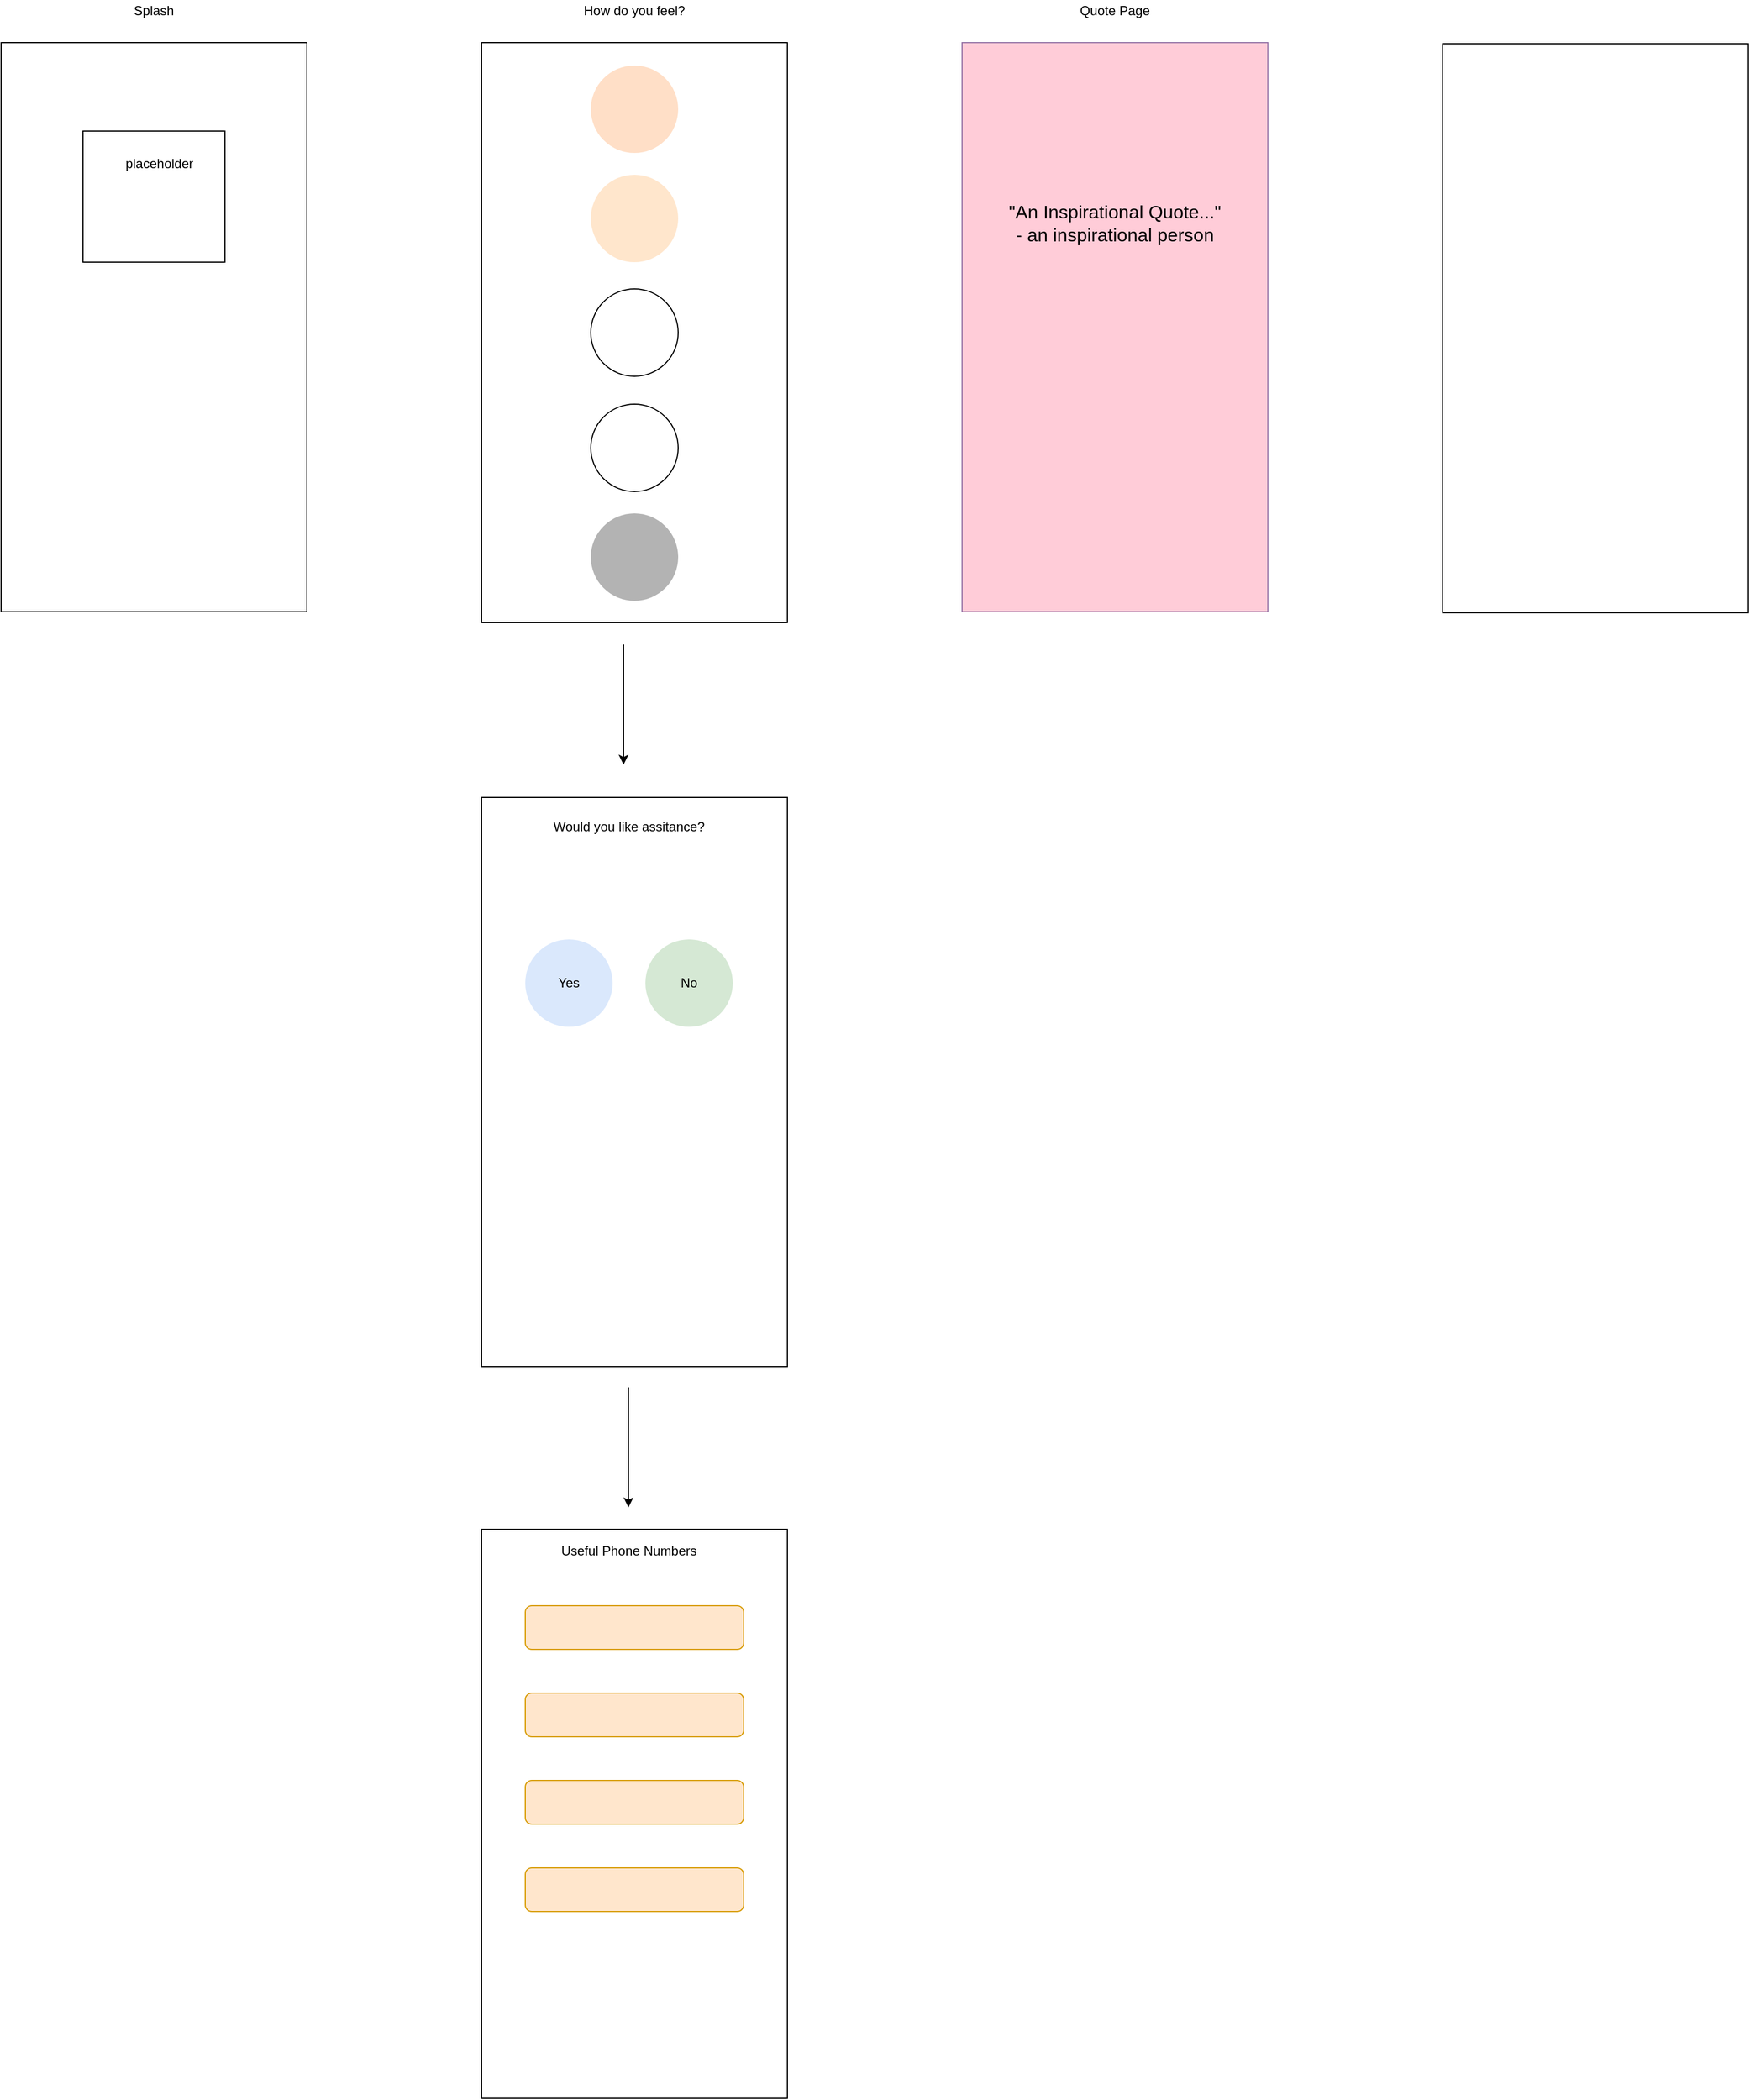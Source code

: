 <mxfile version="15.2.5" type="github">
  <diagram id="YRgkAbb3Nys_o7lvn9jT" name="Page-1">
    <mxGraphModel dx="2096" dy="962" grid="1" gridSize="10" guides="1" tooltips="1" connect="1" arrows="1" fold="1" page="1" pageScale="1" pageWidth="1169" pageHeight="827" math="0" shadow="0">
      <root>
        <mxCell id="0" />
        <mxCell id="1" parent="0" />
        <mxCell id="IE7dMCVUD9d3y6NUQeAl-2" value="" style="rounded=0;whiteSpace=wrap;html=1;fillColor=default;" parent="1" vertex="1">
          <mxGeometry x="80" y="119" width="280" height="521" as="geometry" />
        </mxCell>
        <mxCell id="IE7dMCVUD9d3y6NUQeAl-4" value="Splash" style="text;html=1;strokeColor=none;fillColor=none;align=center;verticalAlign=middle;whiteSpace=wrap;rounded=0;" parent="1" vertex="1">
          <mxGeometry x="145" y="80" width="150" height="20" as="geometry" />
        </mxCell>
        <mxCell id="IE7dMCVUD9d3y6NUQeAl-7" value="" style="rounded=0;whiteSpace=wrap;html=1;fillColor=default;" parent="1" vertex="1">
          <mxGeometry x="520" y="119" width="280" height="531" as="geometry" />
        </mxCell>
        <mxCell id="IE7dMCVUD9d3y6NUQeAl-8" value="" style="rounded=0;whiteSpace=wrap;html=1;fillColor=#FFCCD8;strokeColor=#9673a6;" parent="1" vertex="1">
          <mxGeometry x="960" y="119" width="280" height="521" as="geometry" />
        </mxCell>
        <mxCell id="IE7dMCVUD9d3y6NUQeAl-9" value="" style="rounded=0;whiteSpace=wrap;html=1;fillColor=default;" parent="1" vertex="1">
          <mxGeometry x="1400" y="120" width="280" height="521" as="geometry" />
        </mxCell>
        <mxCell id="IE7dMCVUD9d3y6NUQeAl-10" value="" style="rounded=0;whiteSpace=wrap;html=1;fillColor=default;" parent="1" vertex="1">
          <mxGeometry x="155" y="200" width="130" height="120" as="geometry" />
        </mxCell>
        <mxCell id="IE7dMCVUD9d3y6NUQeAl-11" value="placeholder" style="text;html=1;strokeColor=none;fillColor=none;align=center;verticalAlign=middle;whiteSpace=wrap;rounded=0;" parent="1" vertex="1">
          <mxGeometry x="170" y="220" width="110" height="20" as="geometry" />
        </mxCell>
        <mxCell id="IE7dMCVUD9d3y6NUQeAl-12" value="How do you feel?" style="text;html=1;strokeColor=none;fillColor=none;align=center;verticalAlign=middle;whiteSpace=wrap;rounded=0;" parent="1" vertex="1">
          <mxGeometry x="570" y="80" width="180" height="20" as="geometry" />
        </mxCell>
        <mxCell id="IE7dMCVUD9d3y6NUQeAl-13" value="" style="ellipse;whiteSpace=wrap;html=1;aspect=fixed;fillColor=#ffe6cc;strokeColor=none;" parent="1" vertex="1">
          <mxGeometry x="620" y="240" width="80" height="80" as="geometry" />
        </mxCell>
        <mxCell id="IE7dMCVUD9d3y6NUQeAl-14" value="" style="ellipse;whiteSpace=wrap;html=1;aspect=fixed;fillColor=#FFDFC7;strokeColor=none;" parent="1" vertex="1">
          <mxGeometry x="620" y="140" width="80" height="80" as="geometry" />
        </mxCell>
        <mxCell id="IE7dMCVUD9d3y6NUQeAl-15" value="" style="ellipse;whiteSpace=wrap;html=1;aspect=fixed;fillColor=default;" parent="1" vertex="1">
          <mxGeometry x="620" y="344.5" width="80" height="80" as="geometry" />
        </mxCell>
        <mxCell id="IE7dMCVUD9d3y6NUQeAl-16" value="" style="ellipse;whiteSpace=wrap;html=1;aspect=fixed;fillColor=default;" parent="1" vertex="1">
          <mxGeometry x="620" y="450" width="80" height="80" as="geometry" />
        </mxCell>
        <mxCell id="IE7dMCVUD9d3y6NUQeAl-17" value="" style="ellipse;whiteSpace=wrap;html=1;aspect=fixed;fillColor=#B3B3B3;strokeColor=none;" parent="1" vertex="1">
          <mxGeometry x="620" y="550" width="80" height="80" as="geometry" />
        </mxCell>
        <mxCell id="IE7dMCVUD9d3y6NUQeAl-21" value="" style="rounded=0;whiteSpace=wrap;html=1;fillColor=default;" parent="1" vertex="1">
          <mxGeometry x="520" y="810" width="280" height="521" as="geometry" />
        </mxCell>
        <mxCell id="IE7dMCVUD9d3y6NUQeAl-22" value="Would you like assitance?" style="text;html=1;strokeColor=none;fillColor=none;align=center;verticalAlign=middle;whiteSpace=wrap;rounded=0;" parent="1" vertex="1">
          <mxGeometry x="560" y="827" width="190" height="20" as="geometry" />
        </mxCell>
        <mxCell id="IE7dMCVUD9d3y6NUQeAl-23" value="" style="ellipse;whiteSpace=wrap;html=1;aspect=fixed;fillColor=#dae8fc;strokeColor=none;" parent="1" vertex="1">
          <mxGeometry x="560" y="940" width="80" height="80" as="geometry" />
        </mxCell>
        <mxCell id="IE7dMCVUD9d3y6NUQeAl-24" value="" style="ellipse;whiteSpace=wrap;html=1;aspect=fixed;fillColor=#d5e8d4;strokeColor=none;" parent="1" vertex="1">
          <mxGeometry x="670" y="940" width="80" height="80" as="geometry" />
        </mxCell>
        <mxCell id="IE7dMCVUD9d3y6NUQeAl-25" value="" style="rounded=0;whiteSpace=wrap;html=1;fillColor=default;" parent="1" vertex="1">
          <mxGeometry x="520" y="1480" width="280" height="521" as="geometry" />
        </mxCell>
        <mxCell id="IE7dMCVUD9d3y6NUQeAl-26" value="" style="endArrow=classic;html=1;" parent="1" edge="1">
          <mxGeometry width="50" height="50" relative="1" as="geometry">
            <mxPoint x="650" y="670" as="sourcePoint" />
            <mxPoint x="650" y="780" as="targetPoint" />
          </mxGeometry>
        </mxCell>
        <mxCell id="IE7dMCVUD9d3y6NUQeAl-27" value="" style="endArrow=classic;html=1;" parent="1" edge="1">
          <mxGeometry width="50" height="50" relative="1" as="geometry">
            <mxPoint x="654.5" y="1350" as="sourcePoint" />
            <mxPoint x="654.5" y="1460" as="targetPoint" />
          </mxGeometry>
        </mxCell>
        <mxCell id="IE7dMCVUD9d3y6NUQeAl-28" value="Useful Phone Numbers" style="text;html=1;strokeColor=none;fillColor=none;align=center;verticalAlign=middle;whiteSpace=wrap;rounded=0;" parent="1" vertex="1">
          <mxGeometry x="565" y="1490" width="180" height="20" as="geometry" />
        </mxCell>
        <mxCell id="cOUb73bqv5FOIlY1n4ka-1" value="Yes" style="text;html=1;strokeColor=none;fillColor=none;align=center;verticalAlign=middle;whiteSpace=wrap;rounded=0;" vertex="1" parent="1">
          <mxGeometry x="580" y="970" width="40" height="20" as="geometry" />
        </mxCell>
        <mxCell id="cOUb73bqv5FOIlY1n4ka-2" value="No" style="text;html=1;strokeColor=none;fillColor=none;align=center;verticalAlign=middle;whiteSpace=wrap;rounded=0;" vertex="1" parent="1">
          <mxGeometry x="690" y="970" width="40" height="20" as="geometry" />
        </mxCell>
        <mxCell id="cOUb73bqv5FOIlY1n4ka-3" value="" style="rounded=1;whiteSpace=wrap;html=1;fillColor=#ffe6cc;strokeColor=#d79b00;" vertex="1" parent="1">
          <mxGeometry x="560" y="1550" width="200" height="40" as="geometry" />
        </mxCell>
        <mxCell id="cOUb73bqv5FOIlY1n4ka-4" value="" style="rounded=1;whiteSpace=wrap;html=1;fillColor=#ffe6cc;strokeColor=#d79b00;" vertex="1" parent="1">
          <mxGeometry x="560" y="1630" width="200" height="40" as="geometry" />
        </mxCell>
        <mxCell id="cOUb73bqv5FOIlY1n4ka-5" value="" style="rounded=1;whiteSpace=wrap;html=1;fillColor=#ffe6cc;strokeColor=#d79b00;" vertex="1" parent="1">
          <mxGeometry x="560" y="1710" width="200" height="40" as="geometry" />
        </mxCell>
        <mxCell id="cOUb73bqv5FOIlY1n4ka-6" value="" style="rounded=1;whiteSpace=wrap;html=1;fillColor=#ffe6cc;strokeColor=#d79b00;" vertex="1" parent="1">
          <mxGeometry x="560" y="1790" width="200" height="40" as="geometry" />
        </mxCell>
        <mxCell id="cOUb73bqv5FOIlY1n4ka-7" value="Quote Page" style="text;html=1;strokeColor=none;fillColor=none;align=center;verticalAlign=middle;whiteSpace=wrap;rounded=0;" vertex="1" parent="1">
          <mxGeometry x="1035" y="80" width="130" height="20" as="geometry" />
        </mxCell>
        <mxCell id="cOUb73bqv5FOIlY1n4ka-8" value="&lt;font style=&quot;font-size: 17px&quot;&gt;&quot;An Inspirational Quote...&quot;&lt;br&gt;- an inspirational person&lt;/font&gt;" style="text;html=1;strokeColor=none;fillColor=none;align=center;verticalAlign=middle;whiteSpace=wrap;rounded=0;" vertex="1" parent="1">
          <mxGeometry x="995" y="240" width="210" height="90" as="geometry" />
        </mxCell>
      </root>
    </mxGraphModel>
  </diagram>
</mxfile>

